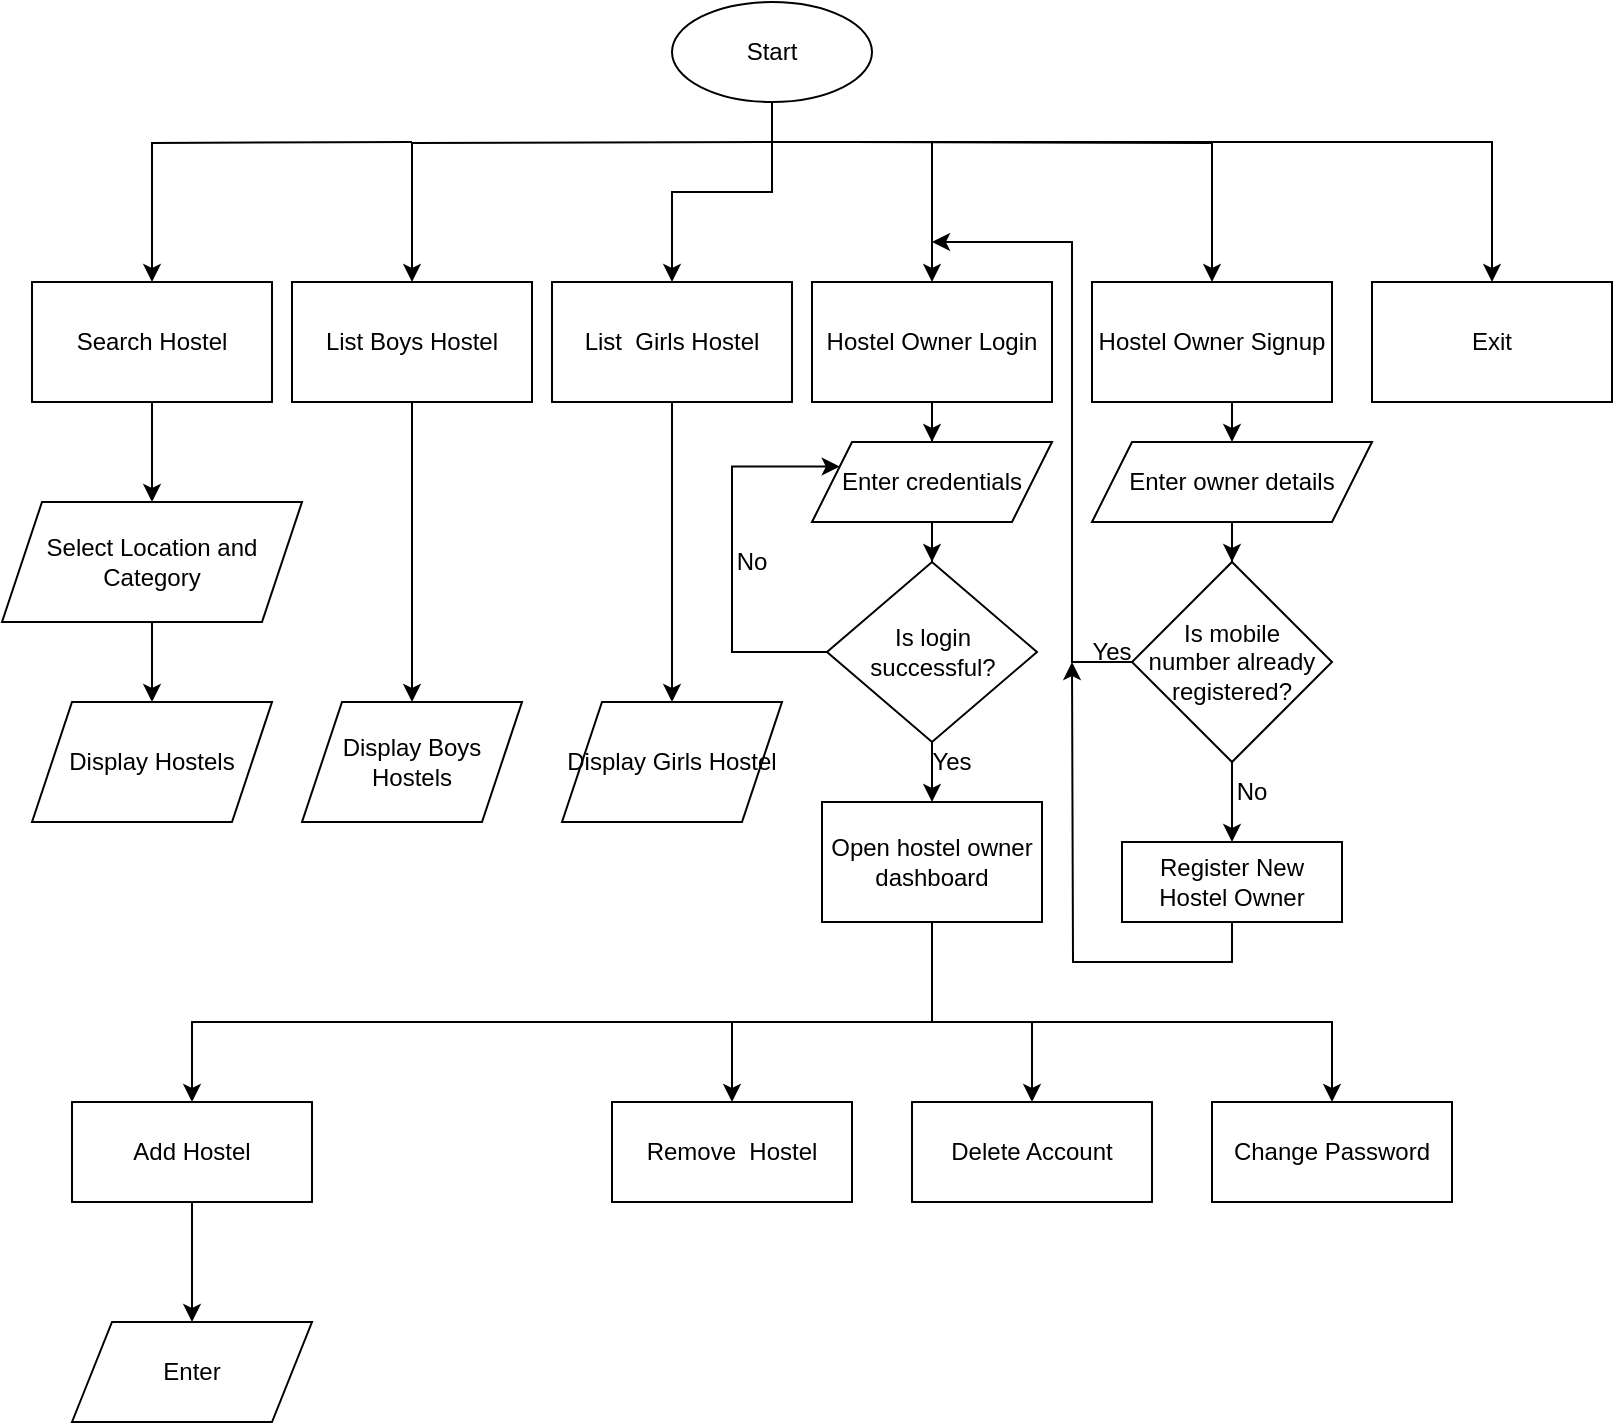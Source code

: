 <mxfile version="20.5.3" type="github"><diagram id="NmIjNJTSzSjQMbdbm22o" name="Page-1"><mxGraphModel dx="1118" dy="795" grid="1" gridSize="10" guides="1" tooltips="1" connect="1" arrows="1" fold="1" page="1" pageScale="1" pageWidth="850" pageHeight="1100" math="0" shadow="0"><root><mxCell id="0"/><mxCell id="1" parent="0"/><mxCell id="_42NS034-aHSqMPIQZuR-17" value="" style="edgeStyle=orthogonalEdgeStyle;rounded=0;orthogonalLoop=1;jettySize=auto;html=1;" edge="1" parent="1" target="_42NS034-aHSqMPIQZuR-16"><mxGeometry relative="1" as="geometry"><mxPoint x="220" y="280" as="sourcePoint"/></mxGeometry></mxCell><mxCell id="_42NS034-aHSqMPIQZuR-19" value="" style="edgeStyle=orthogonalEdgeStyle;rounded=0;orthogonalLoop=1;jettySize=auto;html=1;" edge="1" parent="1" target="_42NS034-aHSqMPIQZuR-18"><mxGeometry relative="1" as="geometry"><mxPoint x="400" y="280" as="sourcePoint"/></mxGeometry></mxCell><mxCell id="_42NS034-aHSqMPIQZuR-22" value="" style="edgeStyle=orthogonalEdgeStyle;rounded=0;orthogonalLoop=1;jettySize=auto;html=1;" edge="1" parent="1" source="_42NS034-aHSqMPIQZuR-15" target="_42NS034-aHSqMPIQZuR-21"><mxGeometry relative="1" as="geometry"/></mxCell><mxCell id="_42NS034-aHSqMPIQZuR-24" value="" style="edgeStyle=orthogonalEdgeStyle;rounded=0;orthogonalLoop=1;jettySize=auto;html=1;" edge="1" parent="1" source="_42NS034-aHSqMPIQZuR-15" target="_42NS034-aHSqMPIQZuR-23"><mxGeometry relative="1" as="geometry"><Array as="points"><mxPoint x="400" y="280"/><mxPoint x="480" y="280"/></Array></mxGeometry></mxCell><mxCell id="_42NS034-aHSqMPIQZuR-26" value="" style="edgeStyle=orthogonalEdgeStyle;rounded=0;orthogonalLoop=1;jettySize=auto;html=1;" edge="1" parent="1" target="_42NS034-aHSqMPIQZuR-25"><mxGeometry relative="1" as="geometry"><mxPoint x="440" y="280" as="sourcePoint"/></mxGeometry></mxCell><mxCell id="_42NS034-aHSqMPIQZuR-28" value="" style="edgeStyle=orthogonalEdgeStyle;rounded=0;orthogonalLoop=1;jettySize=auto;html=1;" edge="1" parent="1" source="_42NS034-aHSqMPIQZuR-15" target="_42NS034-aHSqMPIQZuR-27"><mxGeometry relative="1" as="geometry"><Array as="points"><mxPoint x="400" y="280"/><mxPoint x="760" y="280"/></Array></mxGeometry></mxCell><mxCell id="_42NS034-aHSqMPIQZuR-15" value="Start" style="ellipse;whiteSpace=wrap;html=1;" vertex="1" parent="1"><mxGeometry x="350" y="210" width="100" height="50" as="geometry"/></mxCell><mxCell id="_42NS034-aHSqMPIQZuR-32" value="" style="edgeStyle=orthogonalEdgeStyle;rounded=0;orthogonalLoop=1;jettySize=auto;html=1;" edge="1" parent="1" source="_42NS034-aHSqMPIQZuR-16" target="_42NS034-aHSqMPIQZuR-31"><mxGeometry relative="1" as="geometry"/></mxCell><mxCell id="_42NS034-aHSqMPIQZuR-16" value="Search Hostel" style="whiteSpace=wrap;html=1;" vertex="1" parent="1"><mxGeometry x="30" y="350" width="120" height="60" as="geometry"/></mxCell><mxCell id="_42NS034-aHSqMPIQZuR-36" value="" style="edgeStyle=orthogonalEdgeStyle;rounded=0;orthogonalLoop=1;jettySize=auto;html=1;" edge="1" parent="1" source="_42NS034-aHSqMPIQZuR-18" target="_42NS034-aHSqMPIQZuR-35"><mxGeometry relative="1" as="geometry"/></mxCell><mxCell id="_42NS034-aHSqMPIQZuR-18" value="List Boys Hostel" style="whiteSpace=wrap;html=1;" vertex="1" parent="1"><mxGeometry x="160" y="350" width="120" height="60" as="geometry"/></mxCell><mxCell id="_42NS034-aHSqMPIQZuR-38" value="" style="edgeStyle=orthogonalEdgeStyle;rounded=0;orthogonalLoop=1;jettySize=auto;html=1;" edge="1" parent="1" source="_42NS034-aHSqMPIQZuR-21" target="_42NS034-aHSqMPIQZuR-37"><mxGeometry relative="1" as="geometry"/></mxCell><mxCell id="_42NS034-aHSqMPIQZuR-21" value="List&amp;nbsp; Girls Hostel" style="whiteSpace=wrap;html=1;" vertex="1" parent="1"><mxGeometry x="290" y="350" width="120" height="60" as="geometry"/></mxCell><mxCell id="_42NS034-aHSqMPIQZuR-44" value="" style="edgeStyle=orthogonalEdgeStyle;rounded=0;orthogonalLoop=1;jettySize=auto;html=1;" edge="1" parent="1" source="_42NS034-aHSqMPIQZuR-23" target="_42NS034-aHSqMPIQZuR-43"><mxGeometry relative="1" as="geometry"/></mxCell><mxCell id="_42NS034-aHSqMPIQZuR-23" value="Hostel Owner Login" style="whiteSpace=wrap;html=1;" vertex="1" parent="1"><mxGeometry x="420" y="350" width="120" height="60" as="geometry"/></mxCell><mxCell id="_42NS034-aHSqMPIQZuR-59" style="edgeStyle=orthogonalEdgeStyle;rounded=0;orthogonalLoop=1;jettySize=auto;html=1;exitX=0.5;exitY=1;exitDx=0;exitDy=0;entryX=0.5;entryY=0;entryDx=0;entryDy=0;" edge="1" parent="1" source="_42NS034-aHSqMPIQZuR-25" target="_42NS034-aHSqMPIQZuR-51"><mxGeometry relative="1" as="geometry"/></mxCell><mxCell id="_42NS034-aHSqMPIQZuR-25" value="Hostel Owner Signup" style="whiteSpace=wrap;html=1;" vertex="1" parent="1"><mxGeometry x="560" y="350" width="120" height="60" as="geometry"/></mxCell><mxCell id="_42NS034-aHSqMPIQZuR-27" value="Exit" style="whiteSpace=wrap;html=1;" vertex="1" parent="1"><mxGeometry x="700" y="350" width="120" height="60" as="geometry"/></mxCell><mxCell id="_42NS034-aHSqMPIQZuR-34" value="" style="edgeStyle=orthogonalEdgeStyle;rounded=0;orthogonalLoop=1;jettySize=auto;html=1;" edge="1" parent="1" source="_42NS034-aHSqMPIQZuR-31" target="_42NS034-aHSqMPIQZuR-33"><mxGeometry relative="1" as="geometry"/></mxCell><mxCell id="_42NS034-aHSqMPIQZuR-31" value="Select Location and Category" style="shape=parallelogram;perimeter=parallelogramPerimeter;whiteSpace=wrap;html=1;fixedSize=1;" vertex="1" parent="1"><mxGeometry x="15" y="460" width="150" height="60" as="geometry"/></mxCell><mxCell id="_42NS034-aHSqMPIQZuR-33" value="Display Hostels" style="shape=parallelogram;perimeter=parallelogramPerimeter;whiteSpace=wrap;html=1;fixedSize=1;" vertex="1" parent="1"><mxGeometry x="30" y="560" width="120" height="60" as="geometry"/></mxCell><mxCell id="_42NS034-aHSqMPIQZuR-35" value="Display Boys Hostels" style="shape=parallelogram;perimeter=parallelogramPerimeter;whiteSpace=wrap;html=1;fixedSize=1;" vertex="1" parent="1"><mxGeometry x="165" y="560" width="110" height="60" as="geometry"/></mxCell><mxCell id="_42NS034-aHSqMPIQZuR-37" value="Display Girls Hostel" style="shape=parallelogram;perimeter=parallelogramPerimeter;whiteSpace=wrap;html=1;fixedSize=1;" vertex="1" parent="1"><mxGeometry x="295" y="560" width="110" height="60" as="geometry"/></mxCell><mxCell id="_42NS034-aHSqMPIQZuR-46" value="" style="edgeStyle=orthogonalEdgeStyle;rounded=0;orthogonalLoop=1;jettySize=auto;html=1;" edge="1" parent="1" source="_42NS034-aHSqMPIQZuR-41" target="_42NS034-aHSqMPIQZuR-45"><mxGeometry relative="1" as="geometry"/></mxCell><mxCell id="_42NS034-aHSqMPIQZuR-48" style="edgeStyle=orthogonalEdgeStyle;rounded=0;orthogonalLoop=1;jettySize=auto;html=1;entryX=0;entryY=0.25;entryDx=0;entryDy=0;" edge="1" parent="1" source="_42NS034-aHSqMPIQZuR-41" target="_42NS034-aHSqMPIQZuR-43"><mxGeometry relative="1" as="geometry"><mxPoint x="390.0" y="440" as="targetPoint"/><Array as="points"><mxPoint x="380" y="535"/><mxPoint x="380" y="442"/></Array></mxGeometry></mxCell><mxCell id="_42NS034-aHSqMPIQZuR-41" value="Is login successful?" style="rhombus;whiteSpace=wrap;html=1;" vertex="1" parent="1"><mxGeometry x="427.5" y="490" width="105" height="90" as="geometry"/></mxCell><mxCell id="_42NS034-aHSqMPIQZuR-47" value="" style="edgeStyle=orthogonalEdgeStyle;rounded=0;orthogonalLoop=1;jettySize=auto;html=1;" edge="1" parent="1" source="_42NS034-aHSqMPIQZuR-43" target="_42NS034-aHSqMPIQZuR-41"><mxGeometry relative="1" as="geometry"/></mxCell><mxCell id="_42NS034-aHSqMPIQZuR-43" value="Enter credentials" style="shape=parallelogram;perimeter=parallelogramPerimeter;whiteSpace=wrap;html=1;fixedSize=1;" vertex="1" parent="1"><mxGeometry x="420" y="430" width="120" height="40" as="geometry"/></mxCell><mxCell id="_42NS034-aHSqMPIQZuR-69" value="" style="edgeStyle=orthogonalEdgeStyle;rounded=0;orthogonalLoop=1;jettySize=auto;html=1;entryX=0.5;entryY=0;entryDx=0;entryDy=0;" edge="1" parent="1" source="_42NS034-aHSqMPIQZuR-45" target="_42NS034-aHSqMPIQZuR-74"><mxGeometry relative="1" as="geometry"><mxPoint x="230" y="750" as="targetPoint"/><Array as="points"><mxPoint x="480" y="720"/><mxPoint x="110" y="720"/></Array></mxGeometry></mxCell><mxCell id="_42NS034-aHSqMPIQZuR-72" value="" style="edgeStyle=orthogonalEdgeStyle;rounded=0;orthogonalLoop=1;jettySize=auto;html=1;" edge="1" parent="1" source="_42NS034-aHSqMPIQZuR-45" target="_42NS034-aHSqMPIQZuR-71"><mxGeometry relative="1" as="geometry"><Array as="points"><mxPoint x="480" y="720"/><mxPoint x="380" y="720"/></Array></mxGeometry></mxCell><mxCell id="_42NS034-aHSqMPIQZuR-76" style="edgeStyle=orthogonalEdgeStyle;rounded=0;orthogonalLoop=1;jettySize=auto;html=1;entryX=0.5;entryY=0;entryDx=0;entryDy=0;" edge="1" parent="1" source="_42NS034-aHSqMPIQZuR-45" target="_42NS034-aHSqMPIQZuR-75"><mxGeometry relative="1" as="geometry"><Array as="points"><mxPoint x="480" y="720"/><mxPoint x="530" y="720"/></Array></mxGeometry></mxCell><mxCell id="_42NS034-aHSqMPIQZuR-80" value="" style="edgeStyle=orthogonalEdgeStyle;rounded=0;orthogonalLoop=1;jettySize=auto;html=1;" edge="1" parent="1" source="_42NS034-aHSqMPIQZuR-45" target="_42NS034-aHSqMPIQZuR-79"><mxGeometry relative="1" as="geometry"><Array as="points"><mxPoint x="480" y="720"/><mxPoint x="680" y="720"/></Array></mxGeometry></mxCell><mxCell id="_42NS034-aHSqMPIQZuR-45" value="Open hostel owner dashboard" style="whiteSpace=wrap;html=1;" vertex="1" parent="1"><mxGeometry x="425" y="610" width="110" height="60" as="geometry"/></mxCell><mxCell id="_42NS034-aHSqMPIQZuR-49" value="Yes" style="text;html=1;strokeColor=none;fillColor=none;align=center;verticalAlign=middle;whiteSpace=wrap;rounded=0;" vertex="1" parent="1"><mxGeometry x="460" y="575" width="60" height="30" as="geometry"/></mxCell><mxCell id="_42NS034-aHSqMPIQZuR-50" value="No" style="text;html=1;strokeColor=none;fillColor=none;align=center;verticalAlign=middle;whiteSpace=wrap;rounded=0;" vertex="1" parent="1"><mxGeometry x="360" y="475" width="60" height="30" as="geometry"/></mxCell><mxCell id="_42NS034-aHSqMPIQZuR-54" value="" style="edgeStyle=orthogonalEdgeStyle;rounded=0;orthogonalLoop=1;jettySize=auto;html=1;" edge="1" parent="1" source="_42NS034-aHSqMPIQZuR-51" target="_42NS034-aHSqMPIQZuR-53"><mxGeometry relative="1" as="geometry"/></mxCell><mxCell id="_42NS034-aHSqMPIQZuR-51" value="Enter owner details" style="shape=parallelogram;perimeter=parallelogramPerimeter;whiteSpace=wrap;html=1;fixedSize=1;" vertex="1" parent="1"><mxGeometry x="560" y="430" width="140" height="40" as="geometry"/></mxCell><mxCell id="_42NS034-aHSqMPIQZuR-60" style="edgeStyle=orthogonalEdgeStyle;rounded=0;orthogonalLoop=1;jettySize=auto;html=1;" edge="1" parent="1" source="_42NS034-aHSqMPIQZuR-53"><mxGeometry relative="1" as="geometry"><mxPoint x="480" y="330" as="targetPoint"/><Array as="points"><mxPoint x="550" y="540"/><mxPoint x="550" y="330"/></Array></mxGeometry></mxCell><mxCell id="_42NS034-aHSqMPIQZuR-62" style="edgeStyle=orthogonalEdgeStyle;rounded=0;orthogonalLoop=1;jettySize=auto;html=1;exitX=0.5;exitY=1;exitDx=0;exitDy=0;" edge="1" parent="1" source="_42NS034-aHSqMPIQZuR-53"><mxGeometry relative="1" as="geometry"><mxPoint x="630" y="630" as="targetPoint"/></mxGeometry></mxCell><mxCell id="_42NS034-aHSqMPIQZuR-53" value="Is mobile&lt;br&gt;number already registered?" style="rhombus;whiteSpace=wrap;html=1;" vertex="1" parent="1"><mxGeometry x="580" y="490" width="100" height="100" as="geometry"/></mxCell><mxCell id="_42NS034-aHSqMPIQZuR-61" value="Yes" style="text;html=1;strokeColor=none;fillColor=none;align=center;verticalAlign=middle;whiteSpace=wrap;rounded=0;" vertex="1" parent="1"><mxGeometry x="540" y="520" width="60" height="30" as="geometry"/></mxCell><mxCell id="_42NS034-aHSqMPIQZuR-63" value="No" style="text;html=1;strokeColor=none;fillColor=none;align=center;verticalAlign=middle;whiteSpace=wrap;rounded=0;" vertex="1" parent="1"><mxGeometry x="610" y="590" width="60" height="30" as="geometry"/></mxCell><mxCell id="_42NS034-aHSqMPIQZuR-66" style="edgeStyle=orthogonalEdgeStyle;rounded=0;orthogonalLoop=1;jettySize=auto;html=1;exitX=0.5;exitY=1;exitDx=0;exitDy=0;" edge="1" parent="1" source="_42NS034-aHSqMPIQZuR-64"><mxGeometry relative="1" as="geometry"><mxPoint x="550" y="540" as="targetPoint"/></mxGeometry></mxCell><mxCell id="_42NS034-aHSqMPIQZuR-64" value="Register New Hostel Owner" style="whiteSpace=wrap;html=1;" vertex="1" parent="1"><mxGeometry x="575" y="630" width="110" height="40" as="geometry"/></mxCell><mxCell id="_42NS034-aHSqMPIQZuR-71" value="Remove&amp;nbsp; Hostel" style="whiteSpace=wrap;html=1;" vertex="1" parent="1"><mxGeometry x="320" y="760" width="120" height="50" as="geometry"/></mxCell><mxCell id="_42NS034-aHSqMPIQZuR-82" value="" style="edgeStyle=orthogonalEdgeStyle;rounded=0;orthogonalLoop=1;jettySize=auto;html=1;" edge="1" parent="1" source="_42NS034-aHSqMPIQZuR-74" target="_42NS034-aHSqMPIQZuR-81"><mxGeometry relative="1" as="geometry"/></mxCell><mxCell id="_42NS034-aHSqMPIQZuR-74" value="Add Hostel" style="whiteSpace=wrap;html=1;" vertex="1" parent="1"><mxGeometry x="50" y="760" width="120" height="50" as="geometry"/></mxCell><mxCell id="_42NS034-aHSqMPIQZuR-75" value="Delete Account" style="whiteSpace=wrap;html=1;" vertex="1" parent="1"><mxGeometry x="470" y="760" width="120" height="50" as="geometry"/></mxCell><mxCell id="_42NS034-aHSqMPIQZuR-79" value="Change Password" style="whiteSpace=wrap;html=1;" vertex="1" parent="1"><mxGeometry x="620" y="760" width="120" height="50" as="geometry"/></mxCell><mxCell id="_42NS034-aHSqMPIQZuR-81" value="Enter" style="shape=parallelogram;perimeter=parallelogramPerimeter;whiteSpace=wrap;html=1;fixedSize=1;" vertex="1" parent="1"><mxGeometry x="50" y="870" width="120" height="50" as="geometry"/></mxCell></root></mxGraphModel></diagram></mxfile>